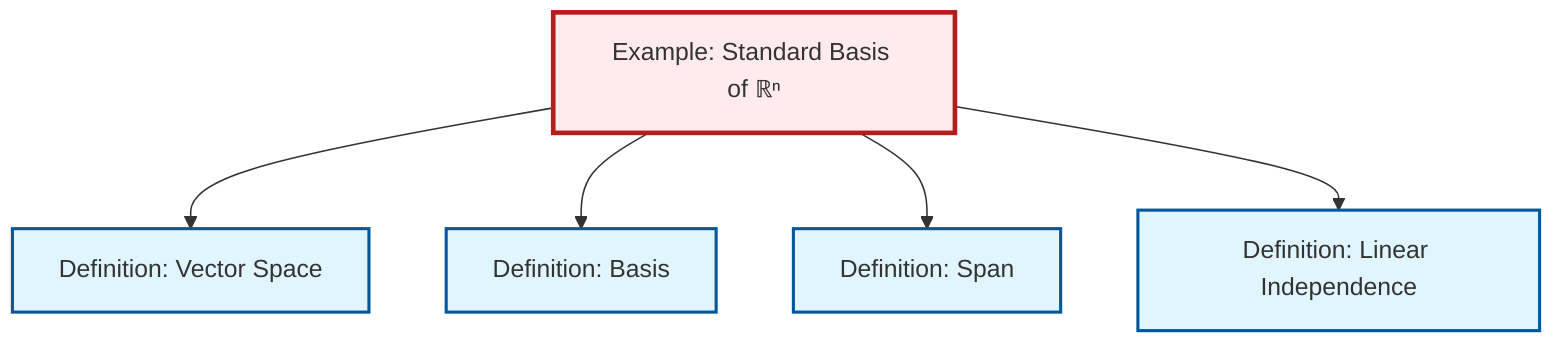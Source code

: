 graph TD
    classDef definition fill:#e1f5fe,stroke:#01579b,stroke-width:2px
    classDef theorem fill:#f3e5f5,stroke:#4a148c,stroke-width:2px
    classDef axiom fill:#fff3e0,stroke:#e65100,stroke-width:2px
    classDef example fill:#e8f5e9,stroke:#1b5e20,stroke-width:2px
    classDef current fill:#ffebee,stroke:#b71c1c,stroke-width:3px
    def-linear-independence["Definition: Linear Independence"]:::definition
    ex-standard-basis-rn["Example: Standard Basis of ℝⁿ"]:::example
    def-span["Definition: Span"]:::definition
    def-basis["Definition: Basis"]:::definition
    def-vector-space["Definition: Vector Space"]:::definition
    ex-standard-basis-rn --> def-vector-space
    ex-standard-basis-rn --> def-basis
    ex-standard-basis-rn --> def-span
    ex-standard-basis-rn --> def-linear-independence
    class ex-standard-basis-rn current